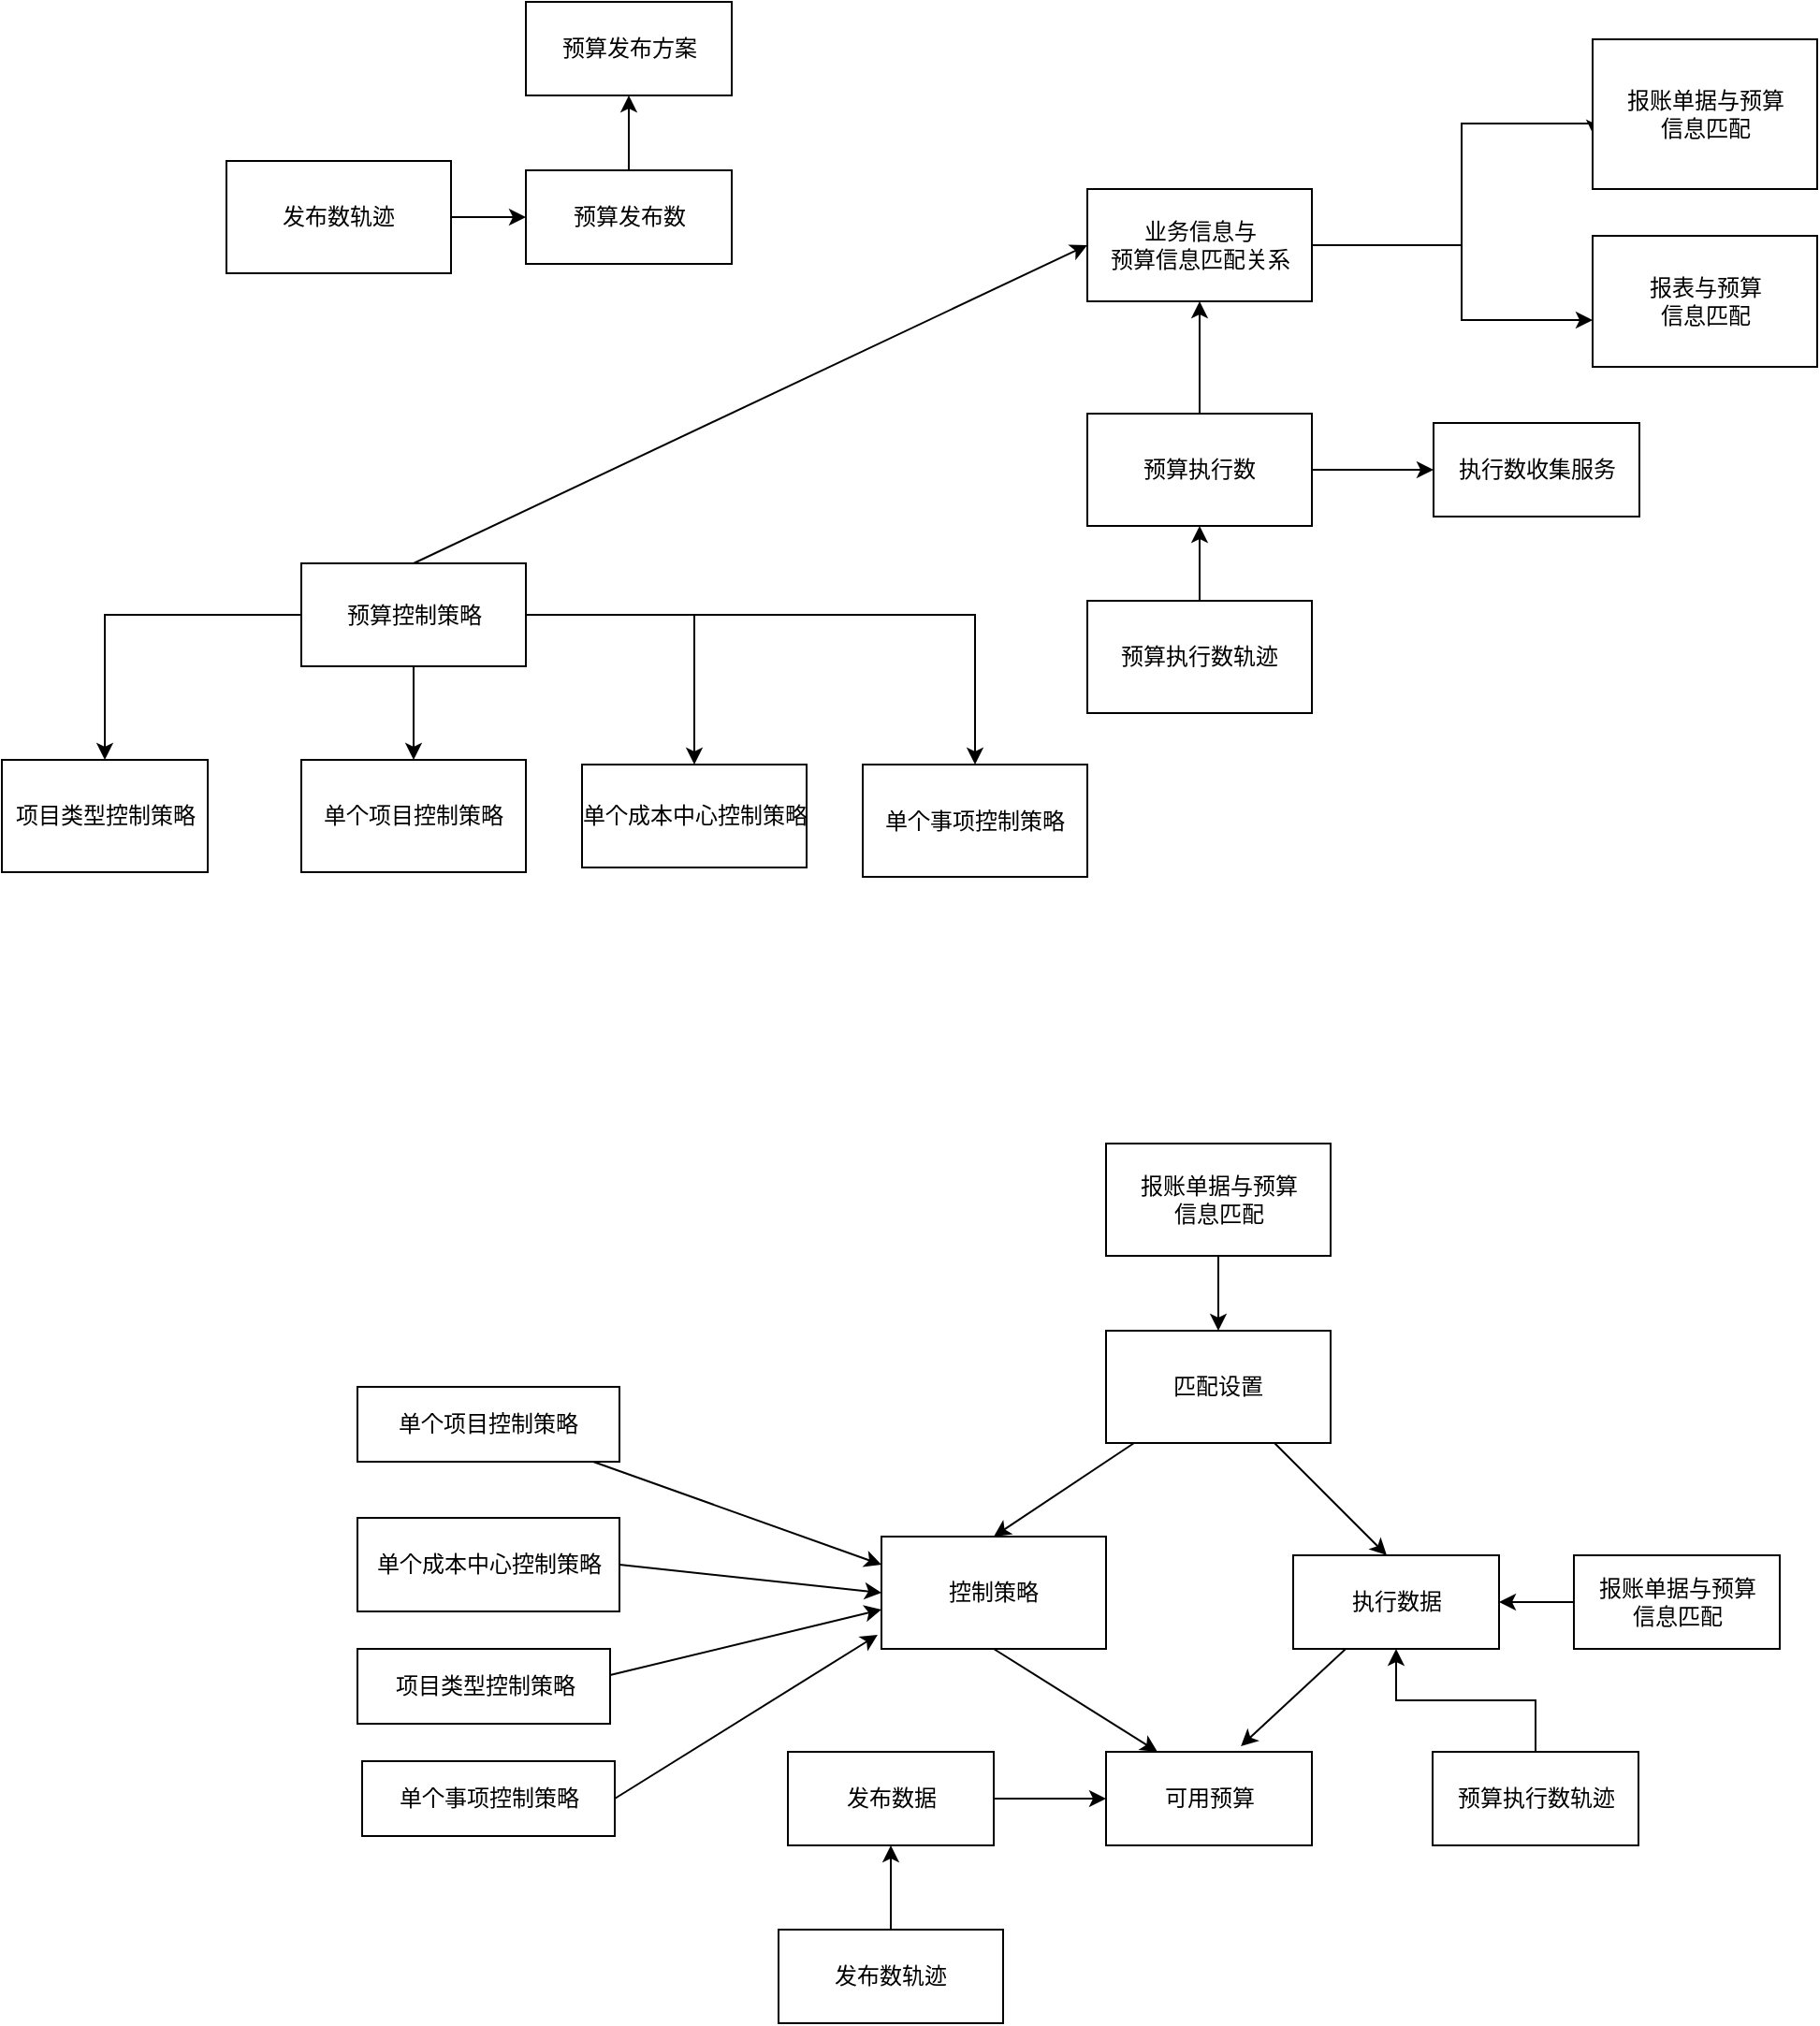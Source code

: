 <mxfile version="16.6.4" type="github">
  <diagram name="Page-1" id="e7e014a7-5840-1c2e-5031-d8a46d1fe8dd">
    <mxGraphModel dx="2115" dy="532" grid="1" gridSize="10" guides="1" tooltips="1" connect="1" arrows="1" fold="1" page="1" pageScale="1" pageWidth="1169" pageHeight="826" background="none" math="0" shadow="0">
      <root>
        <mxCell id="0" />
        <mxCell id="1" parent="0" />
        <mxCell id="ovywUzPmefheDgbY8iEd-45" style="edgeStyle=orthogonalEdgeStyle;rounded=0;orthogonalLoop=1;jettySize=auto;html=1;entryX=0.008;entryY=0.65;entryDx=0;entryDy=0;entryPerimeter=0;" edge="1" parent="1" source="ovywUzPmefheDgbY8iEd-41" target="ovywUzPmefheDgbY8iEd-42">
          <mxGeometry relative="1" as="geometry">
            <mxPoint x="630" y="158" as="targetPoint" />
            <Array as="points">
              <mxPoint x="600" y="200" />
              <mxPoint x="600" y="135" />
            </Array>
          </mxGeometry>
        </mxCell>
        <mxCell id="ovywUzPmefheDgbY8iEd-46" style="edgeStyle=orthogonalEdgeStyle;rounded=0;orthogonalLoop=1;jettySize=auto;html=1;" edge="1" parent="1" source="ovywUzPmefheDgbY8iEd-41" target="ovywUzPmefheDgbY8iEd-43">
          <mxGeometry relative="1" as="geometry">
            <Array as="points">
              <mxPoint x="600" y="200" />
              <mxPoint x="600" y="240" />
            </Array>
          </mxGeometry>
        </mxCell>
        <mxCell id="ovywUzPmefheDgbY8iEd-41" value="业务信息与&lt;br&gt;预算信息匹配关系" style="html=1;" vertex="1" parent="1">
          <mxGeometry x="400" y="170" width="120" height="60" as="geometry" />
        </mxCell>
        <mxCell id="ovywUzPmefheDgbY8iEd-42" value="报账单据与预算&lt;br&gt;信息匹配" style="html=1;" vertex="1" parent="1">
          <mxGeometry x="670" y="90" width="120" height="80" as="geometry" />
        </mxCell>
        <mxCell id="ovywUzPmefheDgbY8iEd-43" value="报表与预算&lt;br&gt;信息匹配" style="html=1;" vertex="1" parent="1">
          <mxGeometry x="670" y="195" width="120" height="70" as="geometry" />
        </mxCell>
        <mxCell id="ovywUzPmefheDgbY8iEd-49" value="" style="edgeStyle=orthogonalEdgeStyle;rounded=0;orthogonalLoop=1;jettySize=auto;html=1;" edge="1" parent="1" source="ovywUzPmefheDgbY8iEd-47" target="ovywUzPmefheDgbY8iEd-41">
          <mxGeometry relative="1" as="geometry" />
        </mxCell>
        <mxCell id="ovywUzPmefheDgbY8iEd-70" value="" style="edgeStyle=orthogonalEdgeStyle;rounded=0;orthogonalLoop=1;jettySize=auto;html=1;" edge="1" parent="1" source="ovywUzPmefheDgbY8iEd-47" target="ovywUzPmefheDgbY8iEd-69">
          <mxGeometry relative="1" as="geometry" />
        </mxCell>
        <mxCell id="ovywUzPmefheDgbY8iEd-47" value="预算执行数" style="rounded=0;whiteSpace=wrap;html=1;" vertex="1" parent="1">
          <mxGeometry x="400" y="290" width="120" height="60" as="geometry" />
        </mxCell>
        <mxCell id="ovywUzPmefheDgbY8iEd-50" value="" style="edgeStyle=orthogonalEdgeStyle;rounded=0;orthogonalLoop=1;jettySize=auto;html=1;" edge="1" parent="1" source="ovywUzPmefheDgbY8iEd-48" target="ovywUzPmefheDgbY8iEd-47">
          <mxGeometry relative="1" as="geometry" />
        </mxCell>
        <mxCell id="ovywUzPmefheDgbY8iEd-48" value="预算执行数轨迹" style="rounded=0;whiteSpace=wrap;html=1;" vertex="1" parent="1">
          <mxGeometry x="400" y="390" width="120" height="60" as="geometry" />
        </mxCell>
        <mxCell id="ovywUzPmefheDgbY8iEd-77" value="" style="edgeStyle=orthogonalEdgeStyle;rounded=0;orthogonalLoop=1;jettySize=auto;html=1;" edge="1" parent="1" source="ovywUzPmefheDgbY8iEd-51" target="ovywUzPmefheDgbY8iEd-76">
          <mxGeometry relative="1" as="geometry" />
        </mxCell>
        <mxCell id="ovywUzPmefheDgbY8iEd-79" value="" style="edgeStyle=orthogonalEdgeStyle;rounded=0;orthogonalLoop=1;jettySize=auto;html=1;" edge="1" parent="1" source="ovywUzPmefheDgbY8iEd-51" target="ovywUzPmefheDgbY8iEd-78">
          <mxGeometry relative="1" as="geometry" />
        </mxCell>
        <mxCell id="ovywUzPmefheDgbY8iEd-82" value="" style="edgeStyle=orthogonalEdgeStyle;rounded=0;orthogonalLoop=1;jettySize=auto;html=1;" edge="1" parent="1" source="ovywUzPmefheDgbY8iEd-51" target="ovywUzPmefheDgbY8iEd-81">
          <mxGeometry relative="1" as="geometry" />
        </mxCell>
        <mxCell id="ovywUzPmefheDgbY8iEd-84" value="" style="edgeStyle=orthogonalEdgeStyle;rounded=0;orthogonalLoop=1;jettySize=auto;html=1;" edge="1" parent="1" source="ovywUzPmefheDgbY8iEd-51" target="ovywUzPmefheDgbY8iEd-83">
          <mxGeometry relative="1" as="geometry" />
        </mxCell>
        <mxCell id="ovywUzPmefheDgbY8iEd-51" value="预算控制策略" style="html=1;" vertex="1" parent="1">
          <mxGeometry x="-20" y="370" width="120" height="55" as="geometry" />
        </mxCell>
        <mxCell id="ovywUzPmefheDgbY8iEd-55" value="预算发布方案" style="html=1;" vertex="1" parent="1">
          <mxGeometry x="100" y="70" width="110" height="50" as="geometry" />
        </mxCell>
        <mxCell id="ovywUzPmefheDgbY8iEd-57" value="" style="edgeStyle=orthogonalEdgeStyle;rounded=0;orthogonalLoop=1;jettySize=auto;html=1;" edge="1" parent="1" source="ovywUzPmefheDgbY8iEd-56" target="ovywUzPmefheDgbY8iEd-55">
          <mxGeometry relative="1" as="geometry" />
        </mxCell>
        <mxCell id="ovywUzPmefheDgbY8iEd-56" value="预算发布数" style="html=1;" vertex="1" parent="1">
          <mxGeometry x="100" y="160" width="110" height="50" as="geometry" />
        </mxCell>
        <mxCell id="ovywUzPmefheDgbY8iEd-64" value="" style="edgeStyle=orthogonalEdgeStyle;rounded=0;orthogonalLoop=1;jettySize=auto;html=1;" edge="1" parent="1" source="ovywUzPmefheDgbY8iEd-62" target="ovywUzPmefheDgbY8iEd-56">
          <mxGeometry relative="1" as="geometry" />
        </mxCell>
        <mxCell id="ovywUzPmefheDgbY8iEd-62" value="发布数轨迹" style="whiteSpace=wrap;html=1;fillColor=rgb(255, 255, 255);strokeColor=rgb(0, 0, 0);fontColor=rgb(0, 0, 0);" vertex="1" parent="1">
          <mxGeometry x="-60" y="155" width="120" height="60" as="geometry" />
        </mxCell>
        <mxCell id="ovywUzPmefheDgbY8iEd-69" value="执行数收集服务" style="html=1;" vertex="1" parent="1">
          <mxGeometry x="585" y="295" width="110" height="50" as="geometry" />
        </mxCell>
        <mxCell id="ovywUzPmefheDgbY8iEd-76" value="单个项目控制策略" style="whiteSpace=wrap;html=1;fillColor=rgb(255, 255, 255);strokeColor=rgb(0, 0, 0);fontColor=rgb(0, 0, 0);" vertex="1" parent="1">
          <mxGeometry x="-20" y="475" width="120" height="60" as="geometry" />
        </mxCell>
        <mxCell id="ovywUzPmefheDgbY8iEd-78" value="单个成本中心控制策略" style="html=1;fillColor=rgb(255, 255, 255);strokeColor=rgb(0, 0, 0);fontColor=rgb(0, 0, 0);" vertex="1" parent="1">
          <mxGeometry x="130" y="477.5" width="120" height="55" as="geometry" />
        </mxCell>
        <mxCell id="ovywUzPmefheDgbY8iEd-81" value="单个事项控制策略" style="whiteSpace=wrap;html=1;fillColor=rgb(255, 255, 255);strokeColor=rgb(0, 0, 0);fontColor=rgb(0, 0, 0);" vertex="1" parent="1">
          <mxGeometry x="280" y="477.5" width="120" height="60" as="geometry" />
        </mxCell>
        <mxCell id="ovywUzPmefheDgbY8iEd-83" value="项目类型控制策略" style="html=1;fillColor=rgb(255, 255, 255);strokeColor=rgb(0, 0, 0);fontColor=rgb(0, 0, 0);" vertex="1" parent="1">
          <mxGeometry x="-180" y="475" width="110" height="60" as="geometry" />
        </mxCell>
        <mxCell id="ovywUzPmefheDgbY8iEd-85" value="" style="endArrow=classic;html=1;rounded=0;exitX=0.5;exitY=0;exitDx=0;exitDy=0;entryX=0;entryY=0.5;entryDx=0;entryDy=0;" edge="1" parent="1" source="ovywUzPmefheDgbY8iEd-51" target="ovywUzPmefheDgbY8iEd-41">
          <mxGeometry width="50" height="50" relative="1" as="geometry">
            <mxPoint x="360" y="330" as="sourcePoint" />
            <mxPoint x="410" y="280" as="targetPoint" />
          </mxGeometry>
        </mxCell>
        <mxCell id="ovywUzPmefheDgbY8iEd-86" value="发布数据" style="html=1;" vertex="1" parent="1">
          <mxGeometry x="240" y="1005" width="110" height="50" as="geometry" />
        </mxCell>
        <mxCell id="ovywUzPmefheDgbY8iEd-87" value="执行数据" style="html=1;fillColor=rgb(255, 255, 255);strokeColor=rgb(0, 0, 0);fontColor=rgb(0, 0, 0);" vertex="1" parent="1">
          <mxGeometry x="510" y="900" width="110" height="50" as="geometry" />
        </mxCell>
        <mxCell id="ovywUzPmefheDgbY8iEd-89" value="可用预算" style="html=1;" vertex="1" parent="1">
          <mxGeometry x="410" y="1005" width="110" height="50" as="geometry" />
        </mxCell>
        <mxCell id="ovywUzPmefheDgbY8iEd-90" value="控制策略" style="whiteSpace=wrap;html=1;fillColor=rgb(255, 255, 255);strokeColor=rgb(0, 0, 0);fontColor=rgb(0, 0, 0);" vertex="1" parent="1">
          <mxGeometry x="290" y="890" width="120" height="60" as="geometry" />
        </mxCell>
        <mxCell id="ovywUzPmefheDgbY8iEd-92" value="" style="endArrow=classic;html=1;rounded=0;exitX=1;exitY=0.5;exitDx=0;exitDy=0;" edge="1" parent="1" source="ovywUzPmefheDgbY8iEd-86" target="ovywUzPmefheDgbY8iEd-89">
          <mxGeometry width="50" height="50" relative="1" as="geometry">
            <mxPoint x="350" y="1010" as="sourcePoint" />
            <mxPoint x="400" y="960" as="targetPoint" />
          </mxGeometry>
        </mxCell>
        <mxCell id="ovywUzPmefheDgbY8iEd-93" value="" style="endArrow=classic;html=1;rounded=0;entryX=0.655;entryY=-0.06;entryDx=0;entryDy=0;entryPerimeter=0;" edge="1" parent="1" source="ovywUzPmefheDgbY8iEd-87" target="ovywUzPmefheDgbY8iEd-89">
          <mxGeometry width="50" height="50" relative="1" as="geometry">
            <mxPoint x="350" y="1010" as="sourcePoint" />
            <mxPoint x="400" y="960" as="targetPoint" />
          </mxGeometry>
        </mxCell>
        <mxCell id="ovywUzPmefheDgbY8iEd-94" value="" style="endArrow=classic;html=1;rounded=0;entryX=0.25;entryY=0;entryDx=0;entryDy=0;exitX=0.5;exitY=1;exitDx=0;exitDy=0;" edge="1" parent="1" source="ovywUzPmefheDgbY8iEd-90" target="ovywUzPmefheDgbY8iEd-89">
          <mxGeometry width="50" height="50" relative="1" as="geometry">
            <mxPoint x="350" y="1010" as="sourcePoint" />
            <mxPoint x="400" y="960" as="targetPoint" />
          </mxGeometry>
        </mxCell>
        <mxCell id="ovywUzPmefheDgbY8iEd-95" value="匹配设置" style="whiteSpace=wrap;html=1;fillColor=rgb(255, 255, 255);strokeColor=rgb(0, 0, 0);fontColor=rgb(0, 0, 0);" vertex="1" parent="1">
          <mxGeometry x="410" y="780" width="120" height="60" as="geometry" />
        </mxCell>
        <mxCell id="ovywUzPmefheDgbY8iEd-96" value="" style="endArrow=classic;html=1;rounded=0;entryX=0.5;entryY=0;entryDx=0;entryDy=0;" edge="1" parent="1" source="ovywUzPmefheDgbY8iEd-95" target="ovywUzPmefheDgbY8iEd-90">
          <mxGeometry width="50" height="50" relative="1" as="geometry">
            <mxPoint x="370" y="940" as="sourcePoint" />
            <mxPoint x="420" y="890" as="targetPoint" />
          </mxGeometry>
        </mxCell>
        <mxCell id="ovywUzPmefheDgbY8iEd-97" value="" style="endArrow=classic;html=1;rounded=0;exitX=0.75;exitY=1;exitDx=0;exitDy=0;" edge="1" parent="1" source="ovywUzPmefheDgbY8iEd-95">
          <mxGeometry width="50" height="50" relative="1" as="geometry">
            <mxPoint x="510" y="950" as="sourcePoint" />
            <mxPoint x="560" y="900" as="targetPoint" />
          </mxGeometry>
        </mxCell>
        <mxCell id="ovywUzPmefheDgbY8iEd-99" value="" style="edgeStyle=orthogonalEdgeStyle;rounded=0;orthogonalLoop=1;jettySize=auto;html=1;" edge="1" parent="1" source="ovywUzPmefheDgbY8iEd-98" target="ovywUzPmefheDgbY8iEd-87">
          <mxGeometry relative="1" as="geometry" />
        </mxCell>
        <mxCell id="ovywUzPmefheDgbY8iEd-98" value="报账单据与预算&lt;br&gt;信息匹配" style="html=1;fillColor=rgb(255, 255, 255);strokeColor=rgb(0, 0, 0);fontColor=rgb(0, 0, 0);" vertex="1" parent="1">
          <mxGeometry x="660" y="900" width="110" height="50" as="geometry" />
        </mxCell>
        <mxCell id="ovywUzPmefheDgbY8iEd-101" value="" style="edgeStyle=orthogonalEdgeStyle;rounded=0;orthogonalLoop=1;jettySize=auto;html=1;" edge="1" parent="1" source="ovywUzPmefheDgbY8iEd-100" target="ovywUzPmefheDgbY8iEd-95">
          <mxGeometry relative="1" as="geometry" />
        </mxCell>
        <mxCell id="ovywUzPmefheDgbY8iEd-100" value="报账单据与预算&lt;br&gt;信息匹配" style="html=1;" vertex="1" parent="1">
          <mxGeometry x="410" y="680" width="120" height="60" as="geometry" />
        </mxCell>
        <mxCell id="ovywUzPmefheDgbY8iEd-110" value="单个项目控制策略" style="whiteSpace=wrap;html=1;fillColor=rgb(255, 255, 255);strokeColor=rgb(0, 0, 0);fontColor=rgb(0, 0, 0);" vertex="1" parent="1">
          <mxGeometry x="10" y="810" width="140" height="40" as="geometry" />
        </mxCell>
        <mxCell id="ovywUzPmefheDgbY8iEd-111" value="单个成本中心控制策略" style="html=1;fillColor=rgb(255, 255, 255);strokeColor=rgb(0, 0, 0);fontColor=rgb(0, 0, 0);" vertex="1" parent="1">
          <mxGeometry x="10" y="880" width="140" height="50" as="geometry" />
        </mxCell>
        <mxCell id="ovywUzPmefheDgbY8iEd-112" value="单个事项控制策略" style="whiteSpace=wrap;html=1;fillColor=rgb(255, 255, 255);strokeColor=rgb(0, 0, 0);fontColor=rgb(0, 0, 0);" vertex="1" parent="1">
          <mxGeometry x="12.5" y="1010" width="135" height="40" as="geometry" />
        </mxCell>
        <mxCell id="ovywUzPmefheDgbY8iEd-113" value="项目类型控制策略" style="html=1;fillColor=rgb(255, 255, 255);strokeColor=rgb(0, 0, 0);fontColor=rgb(0, 0, 0);" vertex="1" parent="1">
          <mxGeometry x="10" y="950" width="135" height="40" as="geometry" />
        </mxCell>
        <mxCell id="ovywUzPmefheDgbY8iEd-114" value="" style="endArrow=classic;html=1;rounded=0;entryX=0;entryY=0.25;entryDx=0;entryDy=0;" edge="1" parent="1" source="ovywUzPmefheDgbY8iEd-110" target="ovywUzPmefheDgbY8iEd-90">
          <mxGeometry width="50" height="50" relative="1" as="geometry">
            <mxPoint x="210" y="900" as="sourcePoint" />
            <mxPoint x="260" y="850" as="targetPoint" />
          </mxGeometry>
        </mxCell>
        <mxCell id="ovywUzPmefheDgbY8iEd-115" value="" style="endArrow=classic;html=1;rounded=0;exitX=1;exitY=0.5;exitDx=0;exitDy=0;entryX=0;entryY=0.5;entryDx=0;entryDy=0;" edge="1" parent="1" source="ovywUzPmefheDgbY8iEd-111" target="ovywUzPmefheDgbY8iEd-90">
          <mxGeometry width="50" height="50" relative="1" as="geometry">
            <mxPoint x="200" y="970" as="sourcePoint" />
            <mxPoint x="250" y="920" as="targetPoint" />
          </mxGeometry>
        </mxCell>
        <mxCell id="ovywUzPmefheDgbY8iEd-116" value="" style="endArrow=classic;html=1;rounded=0;exitX=1;exitY=0.5;exitDx=0;exitDy=0;entryX=0;entryY=0.75;entryDx=0;entryDy=0;" edge="1" parent="1">
          <mxGeometry width="50" height="50" relative="1" as="geometry">
            <mxPoint x="145" y="964" as="sourcePoint" />
            <mxPoint x="290" y="929" as="targetPoint" />
          </mxGeometry>
        </mxCell>
        <mxCell id="ovywUzPmefheDgbY8iEd-117" value="" style="endArrow=classic;html=1;rounded=0;exitX=1;exitY=0.5;exitDx=0;exitDy=0;entryX=-0.017;entryY=0.875;entryDx=0;entryDy=0;entryPerimeter=0;" edge="1" parent="1" source="ovywUzPmefheDgbY8iEd-112" target="ovywUzPmefheDgbY8iEd-90">
          <mxGeometry width="50" height="50" relative="1" as="geometry">
            <mxPoint x="190" y="1030" as="sourcePoint" />
            <mxPoint x="240" y="980" as="targetPoint" />
          </mxGeometry>
        </mxCell>
        <mxCell id="ovywUzPmefheDgbY8iEd-120" value="" style="edgeStyle=orthogonalEdgeStyle;rounded=0;orthogonalLoop=1;jettySize=auto;html=1;" edge="1" parent="1" source="ovywUzPmefheDgbY8iEd-118" target="ovywUzPmefheDgbY8iEd-87">
          <mxGeometry relative="1" as="geometry" />
        </mxCell>
        <mxCell id="ovywUzPmefheDgbY8iEd-118" value="预算执行数轨迹" style="rounded=0;whiteSpace=wrap;html=1;" vertex="1" parent="1">
          <mxGeometry x="584.5" y="1005" width="110" height="50" as="geometry" />
        </mxCell>
        <mxCell id="ovywUzPmefheDgbY8iEd-121" value="" style="edgeStyle=orthogonalEdgeStyle;rounded=0;orthogonalLoop=1;jettySize=auto;html=1;" edge="1" parent="1" source="ovywUzPmefheDgbY8iEd-119" target="ovywUzPmefheDgbY8iEd-86">
          <mxGeometry relative="1" as="geometry" />
        </mxCell>
        <mxCell id="ovywUzPmefheDgbY8iEd-119" value="发布数轨迹" style="whiteSpace=wrap;html=1;fillColor=rgb(255, 255, 255);strokeColor=rgb(0, 0, 0);fontColor=rgb(0, 0, 0);" vertex="1" parent="1">
          <mxGeometry x="235" y="1100" width="120" height="50" as="geometry" />
        </mxCell>
      </root>
    </mxGraphModel>
  </diagram>
</mxfile>
